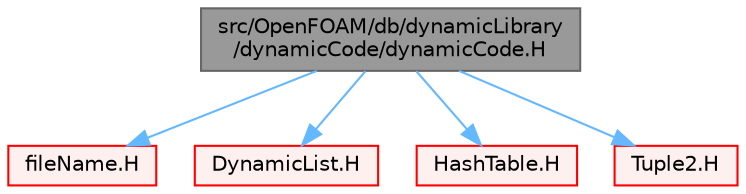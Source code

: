 digraph "src/OpenFOAM/db/dynamicLibrary/dynamicCode/dynamicCode.H"
{
 // LATEX_PDF_SIZE
  bgcolor="transparent";
  edge [fontname=Helvetica,fontsize=10,labelfontname=Helvetica,labelfontsize=10];
  node [fontname=Helvetica,fontsize=10,shape=box,height=0.2,width=0.4];
  Node1 [id="Node000001",label="src/OpenFOAM/db/dynamicLibrary\l/dynamicCode/dynamicCode.H",height=0.2,width=0.4,color="gray40", fillcolor="grey60", style="filled", fontcolor="black",tooltip=" "];
  Node1 -> Node2 [id="edge1_Node000001_Node000002",color="steelblue1",style="solid",tooltip=" "];
  Node2 [id="Node000002",label="fileName.H",height=0.2,width=0.4,color="red", fillcolor="#FFF0F0", style="filled",URL="$fileName_8H.html",tooltip=" "];
  Node1 -> Node16 [id="edge2_Node000001_Node000016",color="steelblue1",style="solid",tooltip=" "];
  Node16 [id="Node000016",label="DynamicList.H",height=0.2,width=0.4,color="red", fillcolor="#FFF0F0", style="filled",URL="$DynamicList_8H.html",tooltip=" "];
  Node1 -> Node96 [id="edge3_Node000001_Node000096",color="steelblue1",style="solid",tooltip=" "];
  Node96 [id="Node000096",label="HashTable.H",height=0.2,width=0.4,color="red", fillcolor="#FFF0F0", style="filled",URL="$HashTable_8H.html",tooltip=" "];
  Node1 -> Node106 [id="edge4_Node000001_Node000106",color="steelblue1",style="solid",tooltip=" "];
  Node106 [id="Node000106",label="Tuple2.H",height=0.2,width=0.4,color="red", fillcolor="#FFF0F0", style="filled",URL="$Tuple2_8H.html",tooltip=" "];
}
